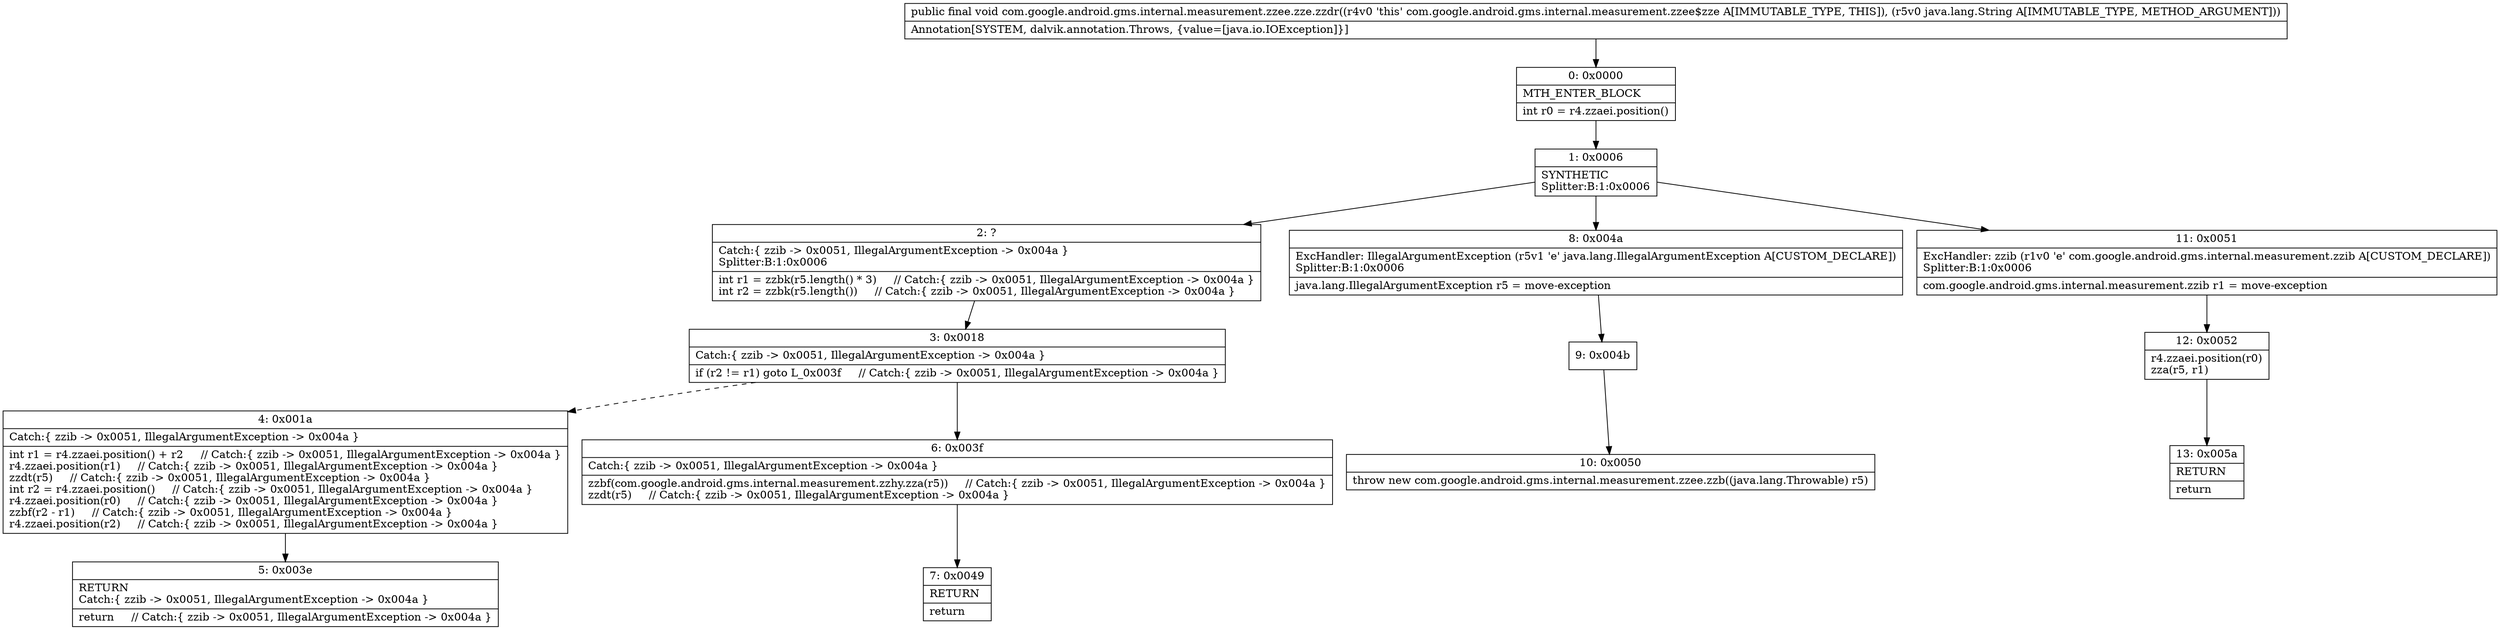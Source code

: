 digraph "CFG forcom.google.android.gms.internal.measurement.zzee.zze.zzdr(Ljava\/lang\/String;)V" {
Node_0 [shape=record,label="{0\:\ 0x0000|MTH_ENTER_BLOCK\l|int r0 = r4.zzaei.position()\l}"];
Node_1 [shape=record,label="{1\:\ 0x0006|SYNTHETIC\lSplitter:B:1:0x0006\l}"];
Node_2 [shape=record,label="{2\:\ ?|Catch:\{ zzib \-\> 0x0051, IllegalArgumentException \-\> 0x004a \}\lSplitter:B:1:0x0006\l|int r1 = zzbk(r5.length() * 3)     \/\/ Catch:\{ zzib \-\> 0x0051, IllegalArgumentException \-\> 0x004a \}\lint r2 = zzbk(r5.length())     \/\/ Catch:\{ zzib \-\> 0x0051, IllegalArgumentException \-\> 0x004a \}\l}"];
Node_3 [shape=record,label="{3\:\ 0x0018|Catch:\{ zzib \-\> 0x0051, IllegalArgumentException \-\> 0x004a \}\l|if (r2 != r1) goto L_0x003f     \/\/ Catch:\{ zzib \-\> 0x0051, IllegalArgumentException \-\> 0x004a \}\l}"];
Node_4 [shape=record,label="{4\:\ 0x001a|Catch:\{ zzib \-\> 0x0051, IllegalArgumentException \-\> 0x004a \}\l|int r1 = r4.zzaei.position() + r2     \/\/ Catch:\{ zzib \-\> 0x0051, IllegalArgumentException \-\> 0x004a \}\lr4.zzaei.position(r1)     \/\/ Catch:\{ zzib \-\> 0x0051, IllegalArgumentException \-\> 0x004a \}\lzzdt(r5)     \/\/ Catch:\{ zzib \-\> 0x0051, IllegalArgumentException \-\> 0x004a \}\lint r2 = r4.zzaei.position()     \/\/ Catch:\{ zzib \-\> 0x0051, IllegalArgumentException \-\> 0x004a \}\lr4.zzaei.position(r0)     \/\/ Catch:\{ zzib \-\> 0x0051, IllegalArgumentException \-\> 0x004a \}\lzzbf(r2 \- r1)     \/\/ Catch:\{ zzib \-\> 0x0051, IllegalArgumentException \-\> 0x004a \}\lr4.zzaei.position(r2)     \/\/ Catch:\{ zzib \-\> 0x0051, IllegalArgumentException \-\> 0x004a \}\l}"];
Node_5 [shape=record,label="{5\:\ 0x003e|RETURN\lCatch:\{ zzib \-\> 0x0051, IllegalArgumentException \-\> 0x004a \}\l|return     \/\/ Catch:\{ zzib \-\> 0x0051, IllegalArgumentException \-\> 0x004a \}\l}"];
Node_6 [shape=record,label="{6\:\ 0x003f|Catch:\{ zzib \-\> 0x0051, IllegalArgumentException \-\> 0x004a \}\l|zzbf(com.google.android.gms.internal.measurement.zzhy.zza(r5))     \/\/ Catch:\{ zzib \-\> 0x0051, IllegalArgumentException \-\> 0x004a \}\lzzdt(r5)     \/\/ Catch:\{ zzib \-\> 0x0051, IllegalArgumentException \-\> 0x004a \}\l}"];
Node_7 [shape=record,label="{7\:\ 0x0049|RETURN\l|return\l}"];
Node_8 [shape=record,label="{8\:\ 0x004a|ExcHandler: IllegalArgumentException (r5v1 'e' java.lang.IllegalArgumentException A[CUSTOM_DECLARE])\lSplitter:B:1:0x0006\l|java.lang.IllegalArgumentException r5 = move\-exception\l}"];
Node_9 [shape=record,label="{9\:\ 0x004b}"];
Node_10 [shape=record,label="{10\:\ 0x0050|throw new com.google.android.gms.internal.measurement.zzee.zzb((java.lang.Throwable) r5)\l}"];
Node_11 [shape=record,label="{11\:\ 0x0051|ExcHandler: zzib (r1v0 'e' com.google.android.gms.internal.measurement.zzib A[CUSTOM_DECLARE])\lSplitter:B:1:0x0006\l|com.google.android.gms.internal.measurement.zzib r1 = move\-exception\l}"];
Node_12 [shape=record,label="{12\:\ 0x0052|r4.zzaei.position(r0)\lzza(r5, r1)\l}"];
Node_13 [shape=record,label="{13\:\ 0x005a|RETURN\l|return\l}"];
MethodNode[shape=record,label="{public final void com.google.android.gms.internal.measurement.zzee.zze.zzdr((r4v0 'this' com.google.android.gms.internal.measurement.zzee$zze A[IMMUTABLE_TYPE, THIS]), (r5v0 java.lang.String A[IMMUTABLE_TYPE, METHOD_ARGUMENT]))  | Annotation[SYSTEM, dalvik.annotation.Throws, \{value=[java.io.IOException]\}]\l}"];
MethodNode -> Node_0;
Node_0 -> Node_1;
Node_1 -> Node_2;
Node_1 -> Node_11;
Node_1 -> Node_8;
Node_2 -> Node_3;
Node_3 -> Node_4[style=dashed];
Node_3 -> Node_6;
Node_4 -> Node_5;
Node_6 -> Node_7;
Node_8 -> Node_9;
Node_9 -> Node_10;
Node_11 -> Node_12;
Node_12 -> Node_13;
}

